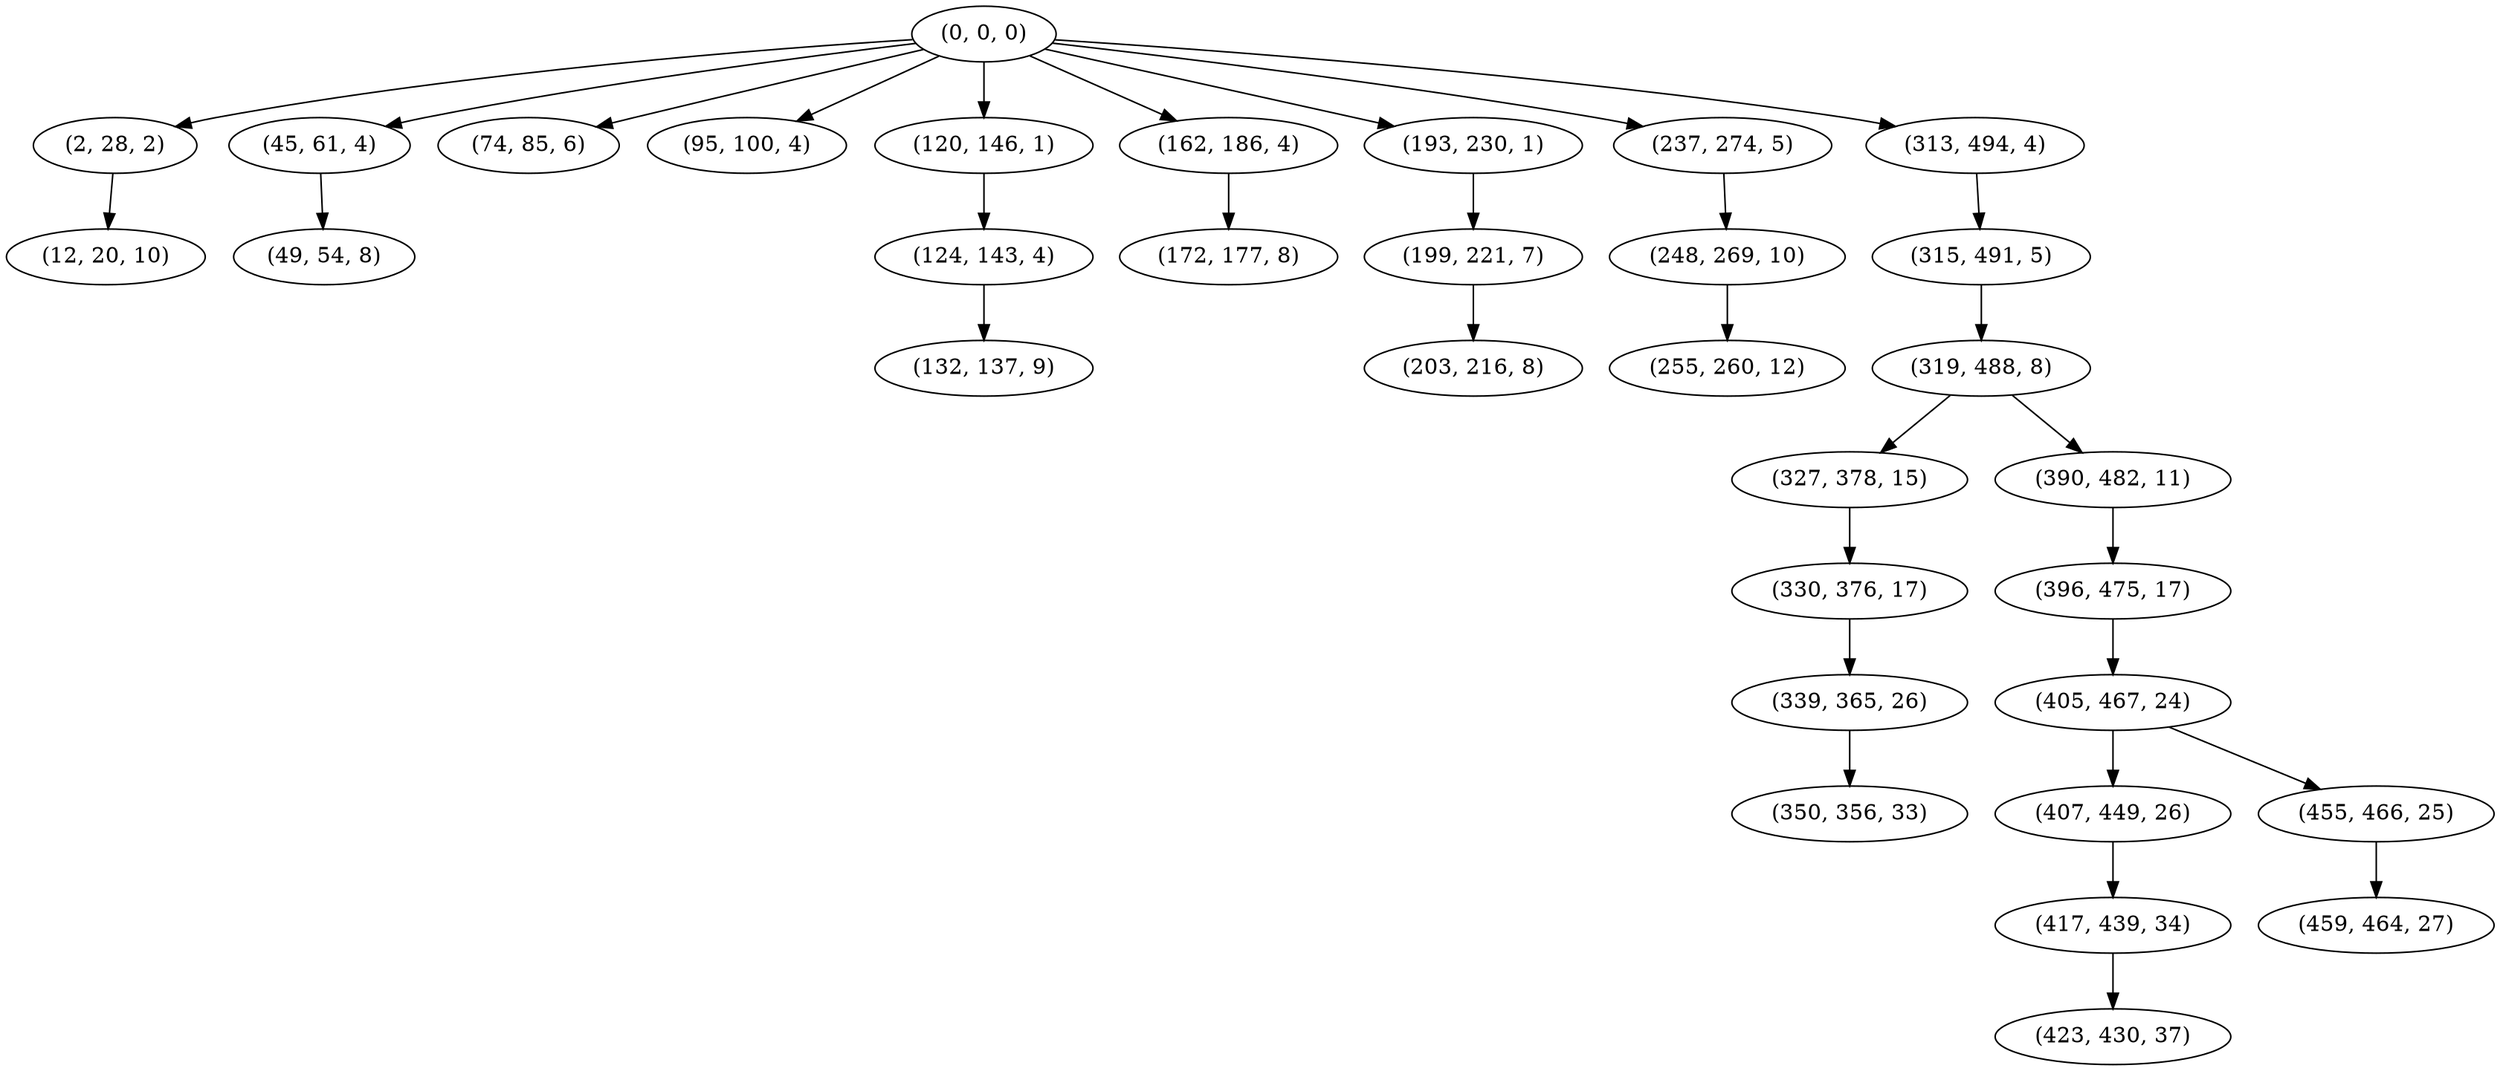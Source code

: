digraph tree {
    "(0, 0, 0)";
    "(2, 28, 2)";
    "(12, 20, 10)";
    "(45, 61, 4)";
    "(49, 54, 8)";
    "(74, 85, 6)";
    "(95, 100, 4)";
    "(120, 146, 1)";
    "(124, 143, 4)";
    "(132, 137, 9)";
    "(162, 186, 4)";
    "(172, 177, 8)";
    "(193, 230, 1)";
    "(199, 221, 7)";
    "(203, 216, 8)";
    "(237, 274, 5)";
    "(248, 269, 10)";
    "(255, 260, 12)";
    "(313, 494, 4)";
    "(315, 491, 5)";
    "(319, 488, 8)";
    "(327, 378, 15)";
    "(330, 376, 17)";
    "(339, 365, 26)";
    "(350, 356, 33)";
    "(390, 482, 11)";
    "(396, 475, 17)";
    "(405, 467, 24)";
    "(407, 449, 26)";
    "(417, 439, 34)";
    "(423, 430, 37)";
    "(455, 466, 25)";
    "(459, 464, 27)";
    "(0, 0, 0)" -> "(2, 28, 2)";
    "(0, 0, 0)" -> "(45, 61, 4)";
    "(0, 0, 0)" -> "(74, 85, 6)";
    "(0, 0, 0)" -> "(95, 100, 4)";
    "(0, 0, 0)" -> "(120, 146, 1)";
    "(0, 0, 0)" -> "(162, 186, 4)";
    "(0, 0, 0)" -> "(193, 230, 1)";
    "(0, 0, 0)" -> "(237, 274, 5)";
    "(0, 0, 0)" -> "(313, 494, 4)";
    "(2, 28, 2)" -> "(12, 20, 10)";
    "(45, 61, 4)" -> "(49, 54, 8)";
    "(120, 146, 1)" -> "(124, 143, 4)";
    "(124, 143, 4)" -> "(132, 137, 9)";
    "(162, 186, 4)" -> "(172, 177, 8)";
    "(193, 230, 1)" -> "(199, 221, 7)";
    "(199, 221, 7)" -> "(203, 216, 8)";
    "(237, 274, 5)" -> "(248, 269, 10)";
    "(248, 269, 10)" -> "(255, 260, 12)";
    "(313, 494, 4)" -> "(315, 491, 5)";
    "(315, 491, 5)" -> "(319, 488, 8)";
    "(319, 488, 8)" -> "(327, 378, 15)";
    "(319, 488, 8)" -> "(390, 482, 11)";
    "(327, 378, 15)" -> "(330, 376, 17)";
    "(330, 376, 17)" -> "(339, 365, 26)";
    "(339, 365, 26)" -> "(350, 356, 33)";
    "(390, 482, 11)" -> "(396, 475, 17)";
    "(396, 475, 17)" -> "(405, 467, 24)";
    "(405, 467, 24)" -> "(407, 449, 26)";
    "(405, 467, 24)" -> "(455, 466, 25)";
    "(407, 449, 26)" -> "(417, 439, 34)";
    "(417, 439, 34)" -> "(423, 430, 37)";
    "(455, 466, 25)" -> "(459, 464, 27)";
}
